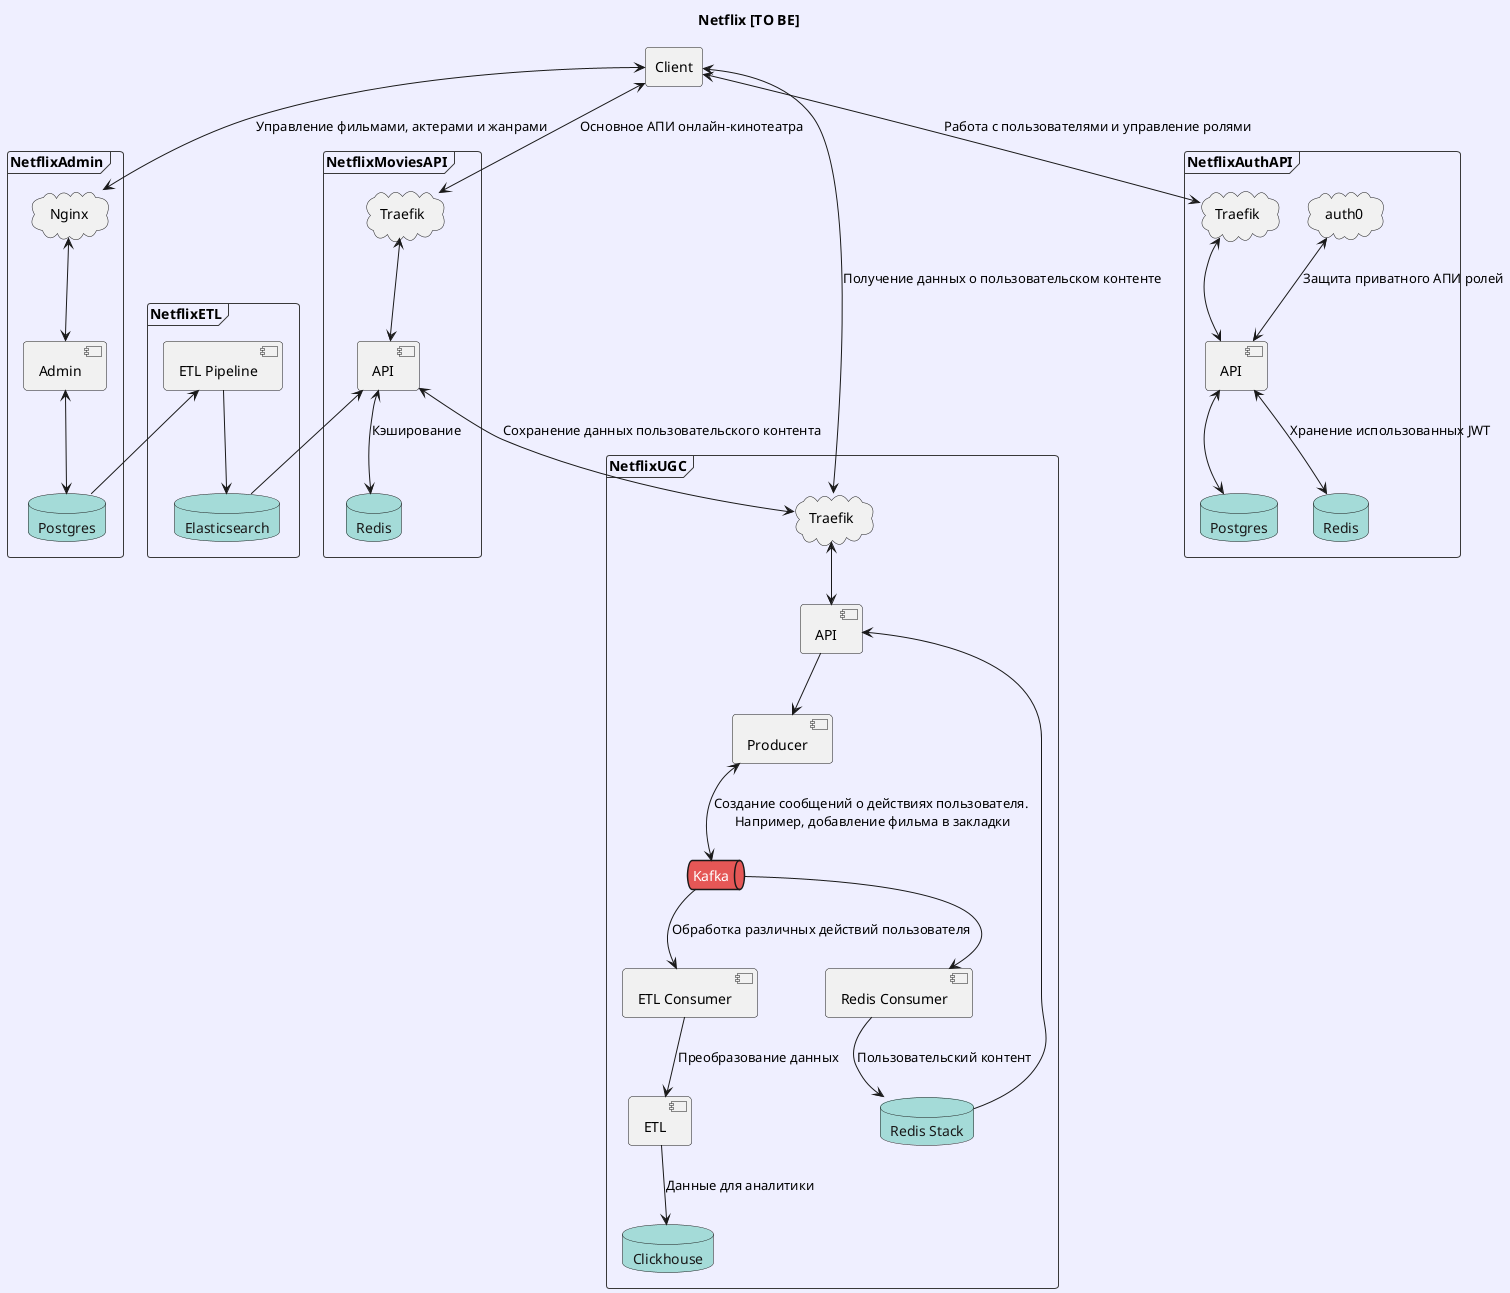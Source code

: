 @startuml
!theme mars
skinparam componentStyle uml2
skinparam defaultFontName Segoe UI
skinparam backgroundColor motivation

title Netflix [TO BE]

agent "Client" as base_client

frame NetflixAdmin {
    cloud "Nginx" as nginx_admin
    component "Admin" as admin_admin
    database "Postgres" as postgres_admin

    nginx_admin <-down-> admin_admin
    admin_admin <-down-> postgres_admin
}

frame NetflixETL {
    database "Elasticsearch" as elasticsearch_etl
    component "ETL Pipeline" as etl_pipeline

    etl_pipeline <-down- postgres_admin
    etl_pipeline -down-> elasticsearch_etl
}

frame NetflixMoviesAPI {
    cloud "Traefik" as traefik_movies
    component "API" as api_movies
    database "Redis" as redis_movies

    api_movies <-up-> traefik_movies
    api_movies <-down- elasticsearch_etl
    api_movies <-down-> redis_movies: "Кэширование"
}

frame NetflixAuthAPI {
    cloud "Traefik" as traefik_auth
    cloud "auth0" as auth0_auth
    component "API" as api_auth
    database "Postgres" as postgres_auth
    database "Redis" as redis_auth

    api_auth <-up-> traefik_auth
    api_auth <-up-> auth0_auth: "Защита приватного АПИ ролей"
    api_auth <-down-> postgres_auth
    api_auth <-down-> redis_auth: "Хранение использованных JWT"
}

frame NetflixUGC {
    cloud "Traefik" as traefik_ugc
    component "API" as api_ugc
    component "ETL Consumer" as consumer_ugc_etl
    component "Redis Consumer" as consumer_ugc_redis
    component "Producer" as producer_ugc
    component "ETL" as etl_ugc
    queue "Kafka" as kafka_ugc
    database "Redis Stack" as redis_stack_ugc
    database "Clickhouse" as clickhouse_ugc

    api_ugc <-up-> traefik_ugc
    api_ugc <-down- redis_stack_ugc
    api_ugc -down-> producer_ugc
    producer_ugc <-down-> kafka_ugc: "Создание сообщений о действиях пользователя. \nНапример, добавление фильма в закладки"
    kafka_ugc -down-> consumer_ugc_redis
    consumer_ugc_redis -down-> redis_stack_ugc: "Пользовательский контент"
    kafka_ugc -down-> consumer_ugc_etl: "Обработка различных действий пользователя"
    consumer_ugc_etl -down-> etl_ugc: "Преобразование данных"
    etl_ugc -down-> clickhouse_ugc: "Данные для аналитики"
}

base_client <-down-> nginx_admin: "Управление фильмами, актерами и жанрами"
base_client <-down-> traefik_movies: "Основное АПИ онлайн-кинотеатра"
api_movies <-down-> traefik_ugc: "Сохранение данных пользовательского контента"
base_client <-down-> traefik_auth: "Работа с пользователями и управление ролями"
base_client <-down-> traefik_ugc: "Получение данных о пользовательском контенте"
@enduml
